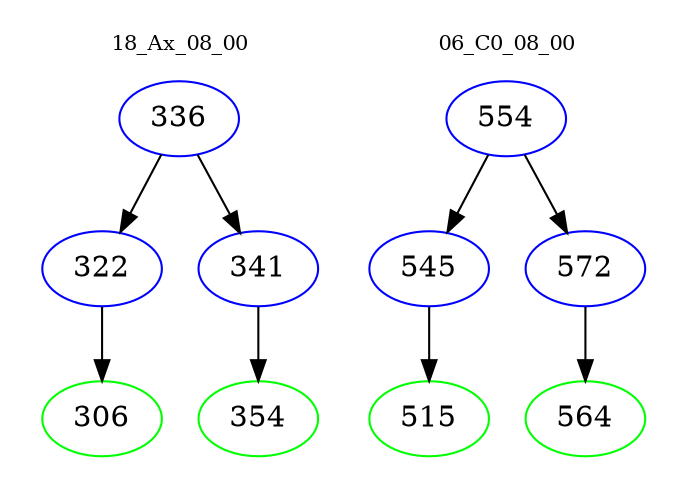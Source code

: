 digraph{
subgraph cluster_0 {
color = white
label = "18_Ax_08_00";
fontsize=10;
T0_336 [label="336", color="blue"]
T0_336 -> T0_322 [color="black"]
T0_322 [label="322", color="blue"]
T0_322 -> T0_306 [color="black"]
T0_306 [label="306", color="green"]
T0_336 -> T0_341 [color="black"]
T0_341 [label="341", color="blue"]
T0_341 -> T0_354 [color="black"]
T0_354 [label="354", color="green"]
}
subgraph cluster_1 {
color = white
label = "06_C0_08_00";
fontsize=10;
T1_554 [label="554", color="blue"]
T1_554 -> T1_545 [color="black"]
T1_545 [label="545", color="blue"]
T1_545 -> T1_515 [color="black"]
T1_515 [label="515", color="green"]
T1_554 -> T1_572 [color="black"]
T1_572 [label="572", color="blue"]
T1_572 -> T1_564 [color="black"]
T1_564 [label="564", color="green"]
}
}

